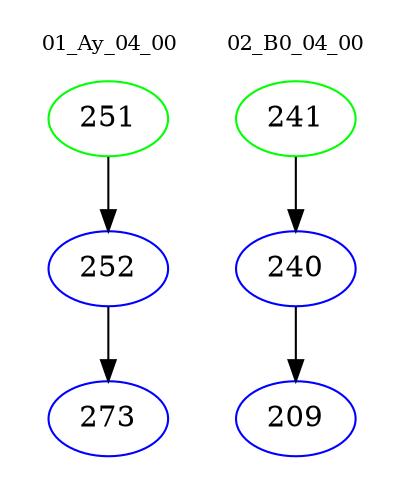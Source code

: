 digraph{
subgraph cluster_0 {
color = white
label = "01_Ay_04_00";
fontsize=10;
T0_251 [label="251", color="green"]
T0_251 -> T0_252 [color="black"]
T0_252 [label="252", color="blue"]
T0_252 -> T0_273 [color="black"]
T0_273 [label="273", color="blue"]
}
subgraph cluster_1 {
color = white
label = "02_B0_04_00";
fontsize=10;
T1_241 [label="241", color="green"]
T1_241 -> T1_240 [color="black"]
T1_240 [label="240", color="blue"]
T1_240 -> T1_209 [color="black"]
T1_209 [label="209", color="blue"]
}
}
